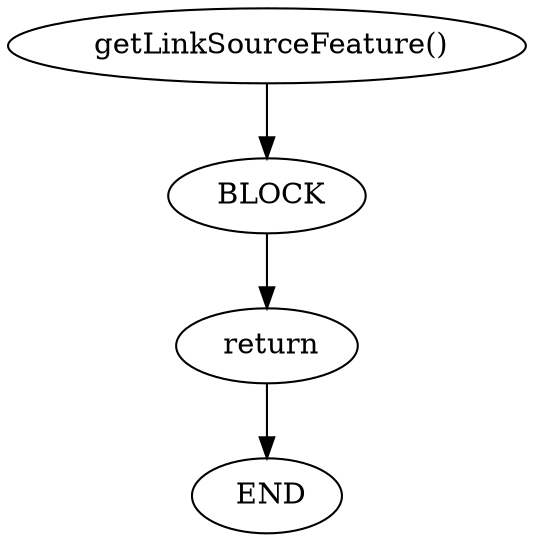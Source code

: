 digraph testGraph {
935[label=" getLinkSourceFeature()"]
937[label="BLOCK"]
935 -> 937[color=black]
937[label=" BLOCK"]
938[label="return"]
937 -> 938[color=black]
938[label=" return"]
936[label="END"]
938 -> 936[color=black]
936[label=" END"]
}
